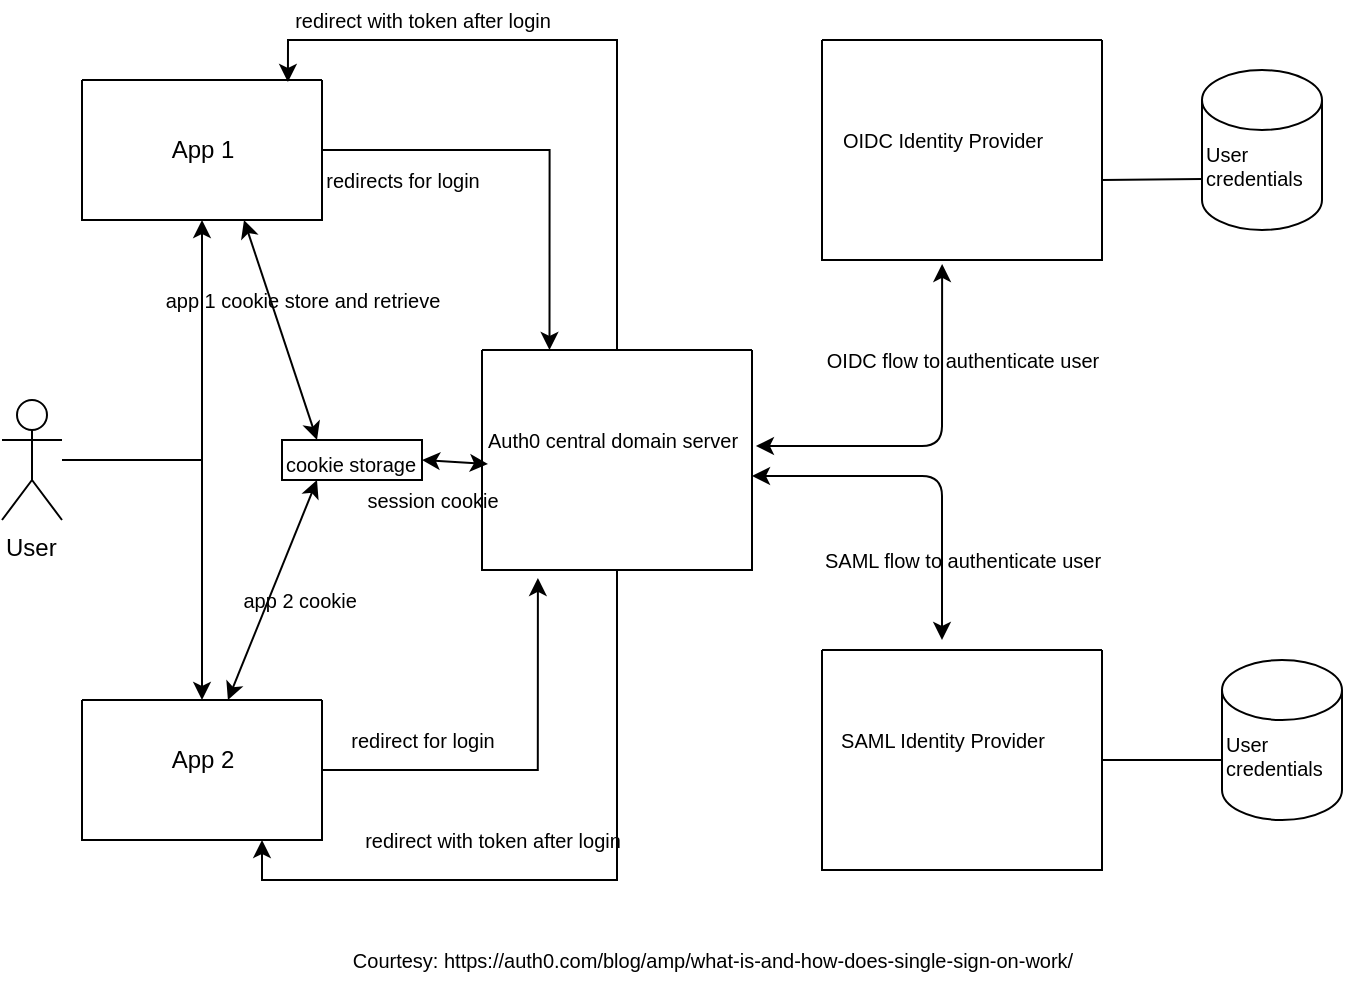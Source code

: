 <mxfile version="14.7.7" type="device"><diagram id="sPEYmvA2uZOQGzUfiSXX" name="Page-1"><mxGraphModel dx="1186" dy="668" grid="1" gridSize="10" guides="1" tooltips="1" connect="1" arrows="1" fold="1" page="1" pageScale="1" pageWidth="850" pageHeight="1100" math="0" shadow="0"><root><mxCell id="0"/><mxCell id="1" parent="0"/><mxCell id="M3DSyaUk5lPCo41buUAl-8" style="edgeStyle=orthogonalEdgeStyle;rounded=0;orthogonalLoop=1;jettySize=auto;html=1;" edge="1" parent="1" source="M3DSyaUk5lPCo41buUAl-1" target="M3DSyaUk5lPCo41buUAl-6"><mxGeometry relative="1" as="geometry"/></mxCell><mxCell id="M3DSyaUk5lPCo41buUAl-11" style="edgeStyle=orthogonalEdgeStyle;rounded=0;orthogonalLoop=1;jettySize=auto;html=1;" edge="1" parent="1" source="M3DSyaUk5lPCo41buUAl-1" target="M3DSyaUk5lPCo41buUAl-9"><mxGeometry relative="1" as="geometry"/></mxCell><mxCell id="M3DSyaUk5lPCo41buUAl-1" value="User" style="shape=umlActor;verticalLabelPosition=bottom;verticalAlign=top;outlineConnect=0;fontStyle=0;html=1;align=left;" vertex="1" parent="1"><mxGeometry x="120" y="240" width="30" height="60" as="geometry"/></mxCell><mxCell id="M3DSyaUk5lPCo41buUAl-16" style="edgeStyle=orthogonalEdgeStyle;rounded=0;orthogonalLoop=1;jettySize=auto;html=1;entryX=0.25;entryY=0;entryDx=0;entryDy=0;fontSize=10;" edge="1" parent="1" source="M3DSyaUk5lPCo41buUAl-6" target="M3DSyaUk5lPCo41buUAl-12"><mxGeometry relative="1" as="geometry"/></mxCell><mxCell id="M3DSyaUk5lPCo41buUAl-6" value="" style="swimlane;startSize=0;align=left;verticalAlign=top;html=1;" vertex="1" parent="1"><mxGeometry x="160" y="80" width="120" height="70" as="geometry"/></mxCell><mxCell id="M3DSyaUk5lPCo41buUAl-7" value="App 1" style="text;html=1;align=center;verticalAlign=middle;resizable=0;points=[];autosize=1;strokeColor=none;" vertex="1" parent="M3DSyaUk5lPCo41buUAl-6"><mxGeometry x="35" y="25" width="50" height="20" as="geometry"/></mxCell><mxCell id="M3DSyaUk5lPCo41buUAl-20" style="edgeStyle=orthogonalEdgeStyle;rounded=0;orthogonalLoop=1;jettySize=auto;html=1;entryX=0.207;entryY=1.036;entryDx=0;entryDy=0;entryPerimeter=0;fontSize=10;" edge="1" parent="1" source="M3DSyaUk5lPCo41buUAl-9" target="M3DSyaUk5lPCo41buUAl-12"><mxGeometry relative="1" as="geometry"/></mxCell><mxCell id="M3DSyaUk5lPCo41buUAl-9" value="" style="swimlane;startSize=0;align=left;verticalAlign=top;html=1;" vertex="1" parent="1"><mxGeometry x="160" y="390" width="120" height="70" as="geometry"/></mxCell><mxCell id="M3DSyaUk5lPCo41buUAl-10" value="App 2" style="text;html=1;align=center;verticalAlign=middle;resizable=0;points=[];autosize=1;strokeColor=none;" vertex="1" parent="1"><mxGeometry x="195" y="410" width="50" height="20" as="geometry"/></mxCell><mxCell id="M3DSyaUk5lPCo41buUAl-18" style="edgeStyle=orthogonalEdgeStyle;rounded=0;orthogonalLoop=1;jettySize=auto;html=1;entryX=0.858;entryY=0.014;entryDx=0;entryDy=0;entryPerimeter=0;fontSize=10;" edge="1" parent="1" source="M3DSyaUk5lPCo41buUAl-12" target="M3DSyaUk5lPCo41buUAl-6"><mxGeometry relative="1" as="geometry"><Array as="points"><mxPoint x="428" y="60"/><mxPoint x="263" y="60"/></Array></mxGeometry></mxCell><mxCell id="M3DSyaUk5lPCo41buUAl-24" style="edgeStyle=orthogonalEdgeStyle;rounded=0;orthogonalLoop=1;jettySize=auto;html=1;entryX=0.75;entryY=1;entryDx=0;entryDy=0;fontSize=10;" edge="1" parent="1" source="M3DSyaUk5lPCo41buUAl-12" target="M3DSyaUk5lPCo41buUAl-9"><mxGeometry relative="1" as="geometry"><Array as="points"><mxPoint x="428" y="480"/><mxPoint x="250" y="480"/></Array></mxGeometry></mxCell><mxCell id="M3DSyaUk5lPCo41buUAl-12" value="" style="swimlane;startSize=0;align=left;verticalAlign=top;html=1;" vertex="1" parent="1"><mxGeometry x="360" y="215" width="135" height="110" as="geometry"/></mxCell><mxCell id="M3DSyaUk5lPCo41buUAl-15" value="Auth0 central domain server" style="text;html=1;align=center;verticalAlign=middle;resizable=0;points=[];autosize=1;strokeColor=none;fontSize=10;" vertex="1" parent="M3DSyaUk5lPCo41buUAl-12"><mxGeometry x="-5" y="35" width="140" height="20" as="geometry"/></mxCell><mxCell id="M3DSyaUk5lPCo41buUAl-17" value="redirects for login" style="text;html=1;align=center;verticalAlign=middle;resizable=0;points=[];autosize=1;strokeColor=none;fontSize=10;" vertex="1" parent="1"><mxGeometry x="275" y="120" width="90" height="20" as="geometry"/></mxCell><mxCell id="M3DSyaUk5lPCo41buUAl-19" value="redirect with token after login" style="text;html=1;align=center;verticalAlign=middle;resizable=0;points=[];autosize=1;strokeColor=none;fontSize=10;" vertex="1" parent="1"><mxGeometry x="260" y="40" width="140" height="20" as="geometry"/></mxCell><mxCell id="M3DSyaUk5lPCo41buUAl-21" value="redirect for login" style="text;html=1;align=center;verticalAlign=middle;resizable=0;points=[];autosize=1;strokeColor=none;fontSize=10;" vertex="1" parent="1"><mxGeometry x="285" y="400" width="90" height="20" as="geometry"/></mxCell><mxCell id="M3DSyaUk5lPCo41buUAl-23" value="redirect with token after login" style="text;html=1;align=center;verticalAlign=middle;resizable=0;points=[];autosize=1;strokeColor=none;fontSize=10;" vertex="1" parent="1"><mxGeometry x="295" y="450" width="140" height="20" as="geometry"/></mxCell><mxCell id="M3DSyaUk5lPCo41buUAl-25" value="" style="swimlane;startSize=0;fontSize=10;align=left;verticalAlign=top;html=1;" vertex="1" parent="1"><mxGeometry x="530" y="60" width="140" height="110" as="geometry"/></mxCell><mxCell id="M3DSyaUk5lPCo41buUAl-26" value="OIDC Identity Provider" style="text;html=1;align=center;verticalAlign=middle;resizable=0;points=[];autosize=1;strokeColor=none;fontSize=10;" vertex="1" parent="1"><mxGeometry x="530" y="100" width="120" height="20" as="geometry"/></mxCell><mxCell id="M3DSyaUk5lPCo41buUAl-36" style="edgeStyle=orthogonalEdgeStyle;rounded=0;orthogonalLoop=1;jettySize=auto;html=1;entryX=0.167;entryY=0.625;entryDx=0;entryDy=0;entryPerimeter=0;fontSize=10;" edge="1" parent="1" source="M3DSyaUk5lPCo41buUAl-27" target="M3DSyaUk5lPCo41buUAl-34"><mxGeometry relative="1" as="geometry"/></mxCell><mxCell id="M3DSyaUk5lPCo41buUAl-27" value="" style="swimlane;startSize=0;fontSize=10;align=left;verticalAlign=top;html=1;" vertex="1" parent="1"><mxGeometry x="530" y="365" width="140" height="110" as="geometry"/></mxCell><mxCell id="M3DSyaUk5lPCo41buUAl-28" value="SAML Identity Provider" style="text;html=1;align=center;verticalAlign=middle;resizable=0;points=[];autosize=1;strokeColor=none;fontSize=10;" vertex="1" parent="1"><mxGeometry x="530" y="400" width="120" height="20" as="geometry"/></mxCell><mxCell id="M3DSyaUk5lPCo41buUAl-31" value="" style="endArrow=classic;startArrow=classic;html=1;fontSize=10;exitX=1.014;exitY=0.65;exitDx=0;exitDy=0;exitPerimeter=0;entryX=0.429;entryY=1.018;entryDx=0;entryDy=0;entryPerimeter=0;" edge="1" parent="1" source="M3DSyaUk5lPCo41buUAl-15" target="M3DSyaUk5lPCo41buUAl-25"><mxGeometry width="50" height="50" relative="1" as="geometry"><mxPoint x="530" y="280" as="sourcePoint"/><mxPoint x="580" y="230" as="targetPoint"/><Array as="points"><mxPoint x="590" y="263"/></Array></mxGeometry></mxCell><mxCell id="M3DSyaUk5lPCo41buUAl-32" value="" style="endArrow=classic;startArrow=classic;html=1;fontSize=10;exitX=1.014;exitY=0.65;exitDx=0;exitDy=0;exitPerimeter=0;" edge="1" parent="1"><mxGeometry width="50" height="50" relative="1" as="geometry"><mxPoint x="495.0" y="278" as="sourcePoint"/><mxPoint x="590" y="360" as="targetPoint"/><Array as="points"><mxPoint x="590" y="278"/></Array></mxGeometry></mxCell><mxCell id="M3DSyaUk5lPCo41buUAl-33" value="User credentials" style="shape=cylinder3;whiteSpace=wrap;html=1;boundedLbl=1;backgroundOutline=1;size=15;fontSize=10;align=left;verticalAlign=top;" vertex="1" parent="1"><mxGeometry x="720" y="75" width="60" height="80" as="geometry"/></mxCell><mxCell id="M3DSyaUk5lPCo41buUAl-34" value="User credentials" style="shape=cylinder3;whiteSpace=wrap;html=1;boundedLbl=1;backgroundOutline=1;size=15;fontSize=10;align=left;verticalAlign=top;" vertex="1" parent="1"><mxGeometry x="730" y="370" width="60" height="80" as="geometry"/></mxCell><mxCell id="M3DSyaUk5lPCo41buUAl-37" value="" style="endArrow=none;html=1;fontSize=10;" edge="1" parent="1"><mxGeometry width="50" height="50" relative="1" as="geometry"><mxPoint x="670" y="130" as="sourcePoint"/><mxPoint x="720" y="129.5" as="targetPoint"/></mxGeometry></mxCell><mxCell id="M3DSyaUk5lPCo41buUAl-38" value="OIDC flow to authenticate user" style="text;html=1;align=center;verticalAlign=middle;resizable=0;points=[];autosize=1;strokeColor=none;fontSize=10;" vertex="1" parent="1"><mxGeometry x="525" y="210" width="150" height="20" as="geometry"/></mxCell><mxCell id="M3DSyaUk5lPCo41buUAl-39" value="SAML flow to authenticate user" style="text;html=1;align=center;verticalAlign=middle;resizable=0;points=[];autosize=1;strokeColor=none;fontSize=10;" vertex="1" parent="1"><mxGeometry x="525" y="310" width="150" height="20" as="geometry"/></mxCell><mxCell id="M3DSyaUk5lPCo41buUAl-40" value="&lt;font size=&quot;1&quot;&gt;cookie storage&lt;/font&gt;" style="rounded=0;whiteSpace=wrap;html=1;fontSize=10;align=left;verticalAlign=top;" vertex="1" parent="1"><mxGeometry x="260" y="260" width="70" height="20" as="geometry"/></mxCell><mxCell id="M3DSyaUk5lPCo41buUAl-41" value="" style="endArrow=classic;startArrow=classic;html=1;fontSize=10;entryX=0.057;entryY=1.1;entryDx=0;entryDy=0;entryPerimeter=0;exitX=1;exitY=0.5;exitDx=0;exitDy=0;" edge="1" parent="1" source="M3DSyaUk5lPCo41buUAl-40" target="M3DSyaUk5lPCo41buUAl-15"><mxGeometry width="50" height="50" relative="1" as="geometry"><mxPoint x="340" y="270" as="sourcePoint"/><mxPoint x="355" y="269.5" as="targetPoint"/></mxGeometry></mxCell><mxCell id="M3DSyaUk5lPCo41buUAl-42" value="session cookie" style="text;html=1;align=center;verticalAlign=middle;resizable=0;points=[];autosize=1;strokeColor=none;fontSize=10;" vertex="1" parent="1"><mxGeometry x="295" y="280" width="80" height="20" as="geometry"/></mxCell><mxCell id="M3DSyaUk5lPCo41buUAl-44" value="" style="endArrow=classic;startArrow=classic;html=1;fontSize=10;entryX=0.675;entryY=1;entryDx=0;entryDy=0;entryPerimeter=0;exitX=0.25;exitY=0;exitDx=0;exitDy=0;" edge="1" parent="1" source="M3DSyaUk5lPCo41buUAl-40" target="M3DSyaUk5lPCo41buUAl-6"><mxGeometry width="50" height="50" relative="1" as="geometry"><mxPoint x="240" y="230" as="sourcePoint"/><mxPoint x="240" y="180" as="targetPoint"/></mxGeometry></mxCell><mxCell id="M3DSyaUk5lPCo41buUAl-45" value="" style="endArrow=classic;startArrow=classic;html=1;fontSize=10;entryX=0.25;entryY=1;entryDx=0;entryDy=0;exitX=0.608;exitY=0;exitDx=0;exitDy=0;exitPerimeter=0;" edge="1" parent="1" source="M3DSyaUk5lPCo41buUAl-9" target="M3DSyaUk5lPCo41buUAl-40"><mxGeometry width="50" height="50" relative="1" as="geometry"><mxPoint x="250" y="340" as="sourcePoint"/><mxPoint x="300" y="290" as="targetPoint"/></mxGeometry></mxCell><mxCell id="M3DSyaUk5lPCo41buUAl-46" value="app 1 cookie store and retrieve" style="text;html=1;align=center;verticalAlign=middle;resizable=0;points=[];autosize=1;strokeColor=none;fontSize=10;" vertex="1" parent="1"><mxGeometry x="195" y="180" width="150" height="20" as="geometry"/></mxCell><mxCell id="M3DSyaUk5lPCo41buUAl-47" value="app 2 cookie&amp;nbsp;" style="text;html=1;align=center;verticalAlign=middle;resizable=0;points=[];autosize=1;strokeColor=none;fontSize=10;" vertex="1" parent="1"><mxGeometry x="230" y="330" width="80" height="20" as="geometry"/></mxCell><mxCell id="M3DSyaUk5lPCo41buUAl-48" value="&lt;font style=&quot;font-size: 10px&quot;&gt;Courtesy:&amp;nbsp;https://auth0.com/blog/amp/what-is-and-how-does-single-sign-on-work/&lt;/font&gt;" style="text;html=1;align=center;verticalAlign=middle;resizable=0;points=[];autosize=1;strokeColor=none;fontSize=10;" vertex="1" parent="1"><mxGeometry x="285" y="510" width="380" height="20" as="geometry"/></mxCell></root></mxGraphModel></diagram></mxfile>